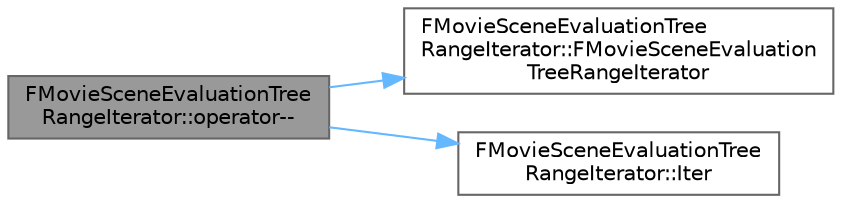 digraph "FMovieSceneEvaluationTreeRangeIterator::operator--"
{
 // INTERACTIVE_SVG=YES
 // LATEX_PDF_SIZE
  bgcolor="transparent";
  edge [fontname=Helvetica,fontsize=10,labelfontname=Helvetica,labelfontsize=10];
  node [fontname=Helvetica,fontsize=10,shape=box,height=0.2,width=0.4];
  rankdir="LR";
  Node1 [id="Node000001",label="FMovieSceneEvaluationTree\lRangeIterator::operator--",height=0.2,width=0.4,color="gray40", fillcolor="grey60", style="filled", fontcolor="black",tooltip="Move onto the previous time range."];
  Node1 -> Node2 [id="edge1_Node000001_Node000002",color="steelblue1",style="solid",tooltip=" "];
  Node2 [id="Node000002",label="FMovieSceneEvaluationTree\lRangeIterator::FMovieSceneEvaluation\lTreeRangeIterator",height=0.2,width=0.4,color="grey40", fillcolor="white", style="filled",URL="$d1/d3c/structFMovieSceneEvaluationTreeRangeIterator.html#ac1187a2213005c4d0c5ec15e3bf6042e",tooltip="Iterate the tree from -infinity."];
  Node1 -> Node3 [id="edge2_Node000001_Node000003",color="steelblue1",style="solid",tooltip=" "];
  Node3 [id="Node000003",label="FMovieSceneEvaluationTree\lRangeIterator::Iter",height=0.2,width=0.4,color="grey40", fillcolor="white", style="filled",URL="$d1/d3c/structFMovieSceneEvaluationTreeRangeIterator.html#acdcef53f70722f206f48eb894c85ac1f",tooltip="Iterate onto the next range based on whether we're going forwards or backwards."];
}
